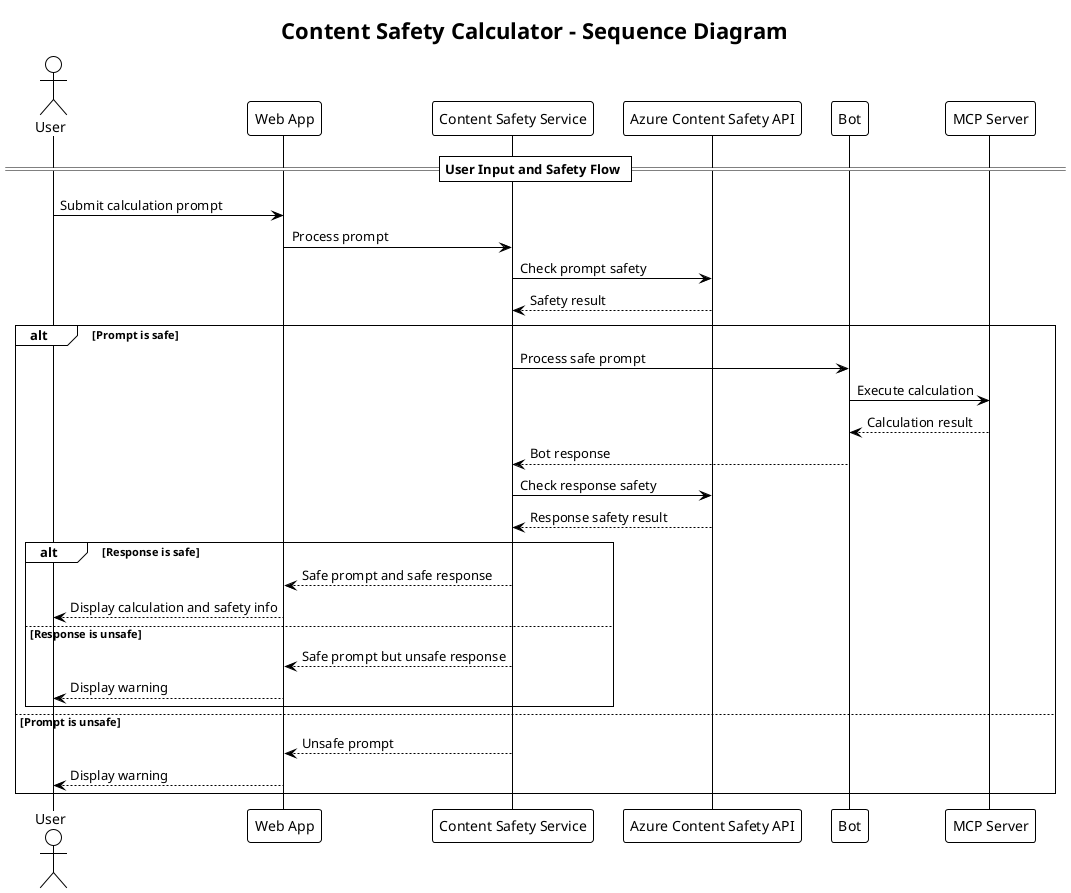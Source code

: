 @startuml Content Safety Calculator Flow
!theme plain

title Content Safety Calculator - Sequence Diagram

actor User
participant "Web App" as WebApp
participant "Content Safety Service" as SafetyService
participant "Azure Content Safety API" as AzureAPI
participant "Bot" as Bot
participant "MCP Server" as McpServer

== User Input and Safety Flow ==
User -> WebApp: Submit calculation prompt
WebApp -> SafetyService: Process prompt
SafetyService -> AzureAPI: Check prompt safety
AzureAPI --> SafetyService: Safety result

alt Prompt is safe
    SafetyService -> Bot: Process safe prompt
    Bot -> McpServer: Execute calculation
    McpServer --> Bot: Calculation result
    Bot --> SafetyService: Bot response
    
    SafetyService -> AzureAPI: Check response safety
    AzureAPI --> SafetyService: Response safety result
    
    alt Response is safe
        SafetyService --> WebApp: Safe prompt and safe response
        WebApp --> User: Display calculation and safety info
    else Response is unsafe
        SafetyService --> WebApp: Safe prompt but unsafe response
        WebApp --> User: Display warning
    end
else Prompt is unsafe
    SafetyService --> WebApp: Unsafe prompt
    WebApp --> User: Display warning
end

@enduml